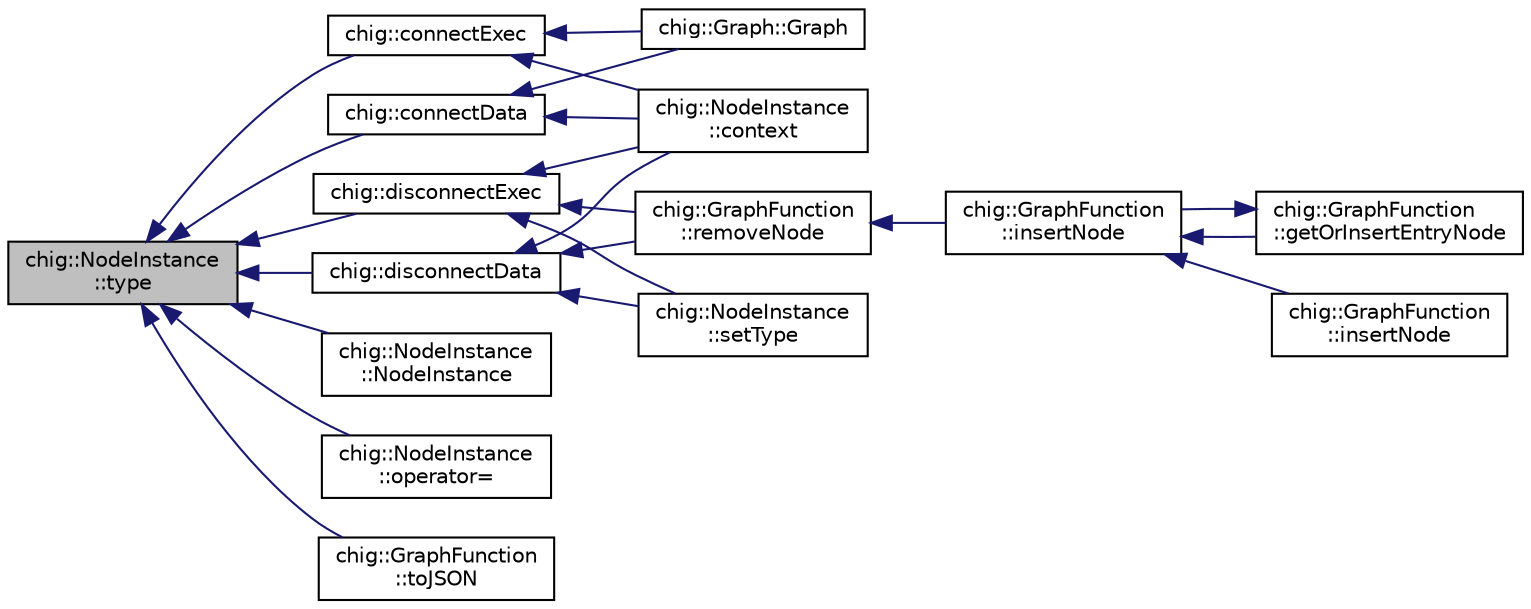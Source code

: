 digraph "chig::NodeInstance::type"
{
 // INTERACTIVE_SVG=YES
  edge [fontname="Helvetica",fontsize="10",labelfontname="Helvetica",labelfontsize="10"];
  node [fontname="Helvetica",fontsize="10",shape=record];
  rankdir="LR";
  Node38 [label="chig::NodeInstance\l::type",height=0.2,width=0.4,color="black", fillcolor="grey75", style="filled", fontcolor="black"];
  Node38 -> Node39 [dir="back",color="midnightblue",fontsize="10",style="solid",fontname="Helvetica"];
  Node39 [label="chig::connectData",height=0.2,width=0.4,color="black", fillcolor="white", style="filled",URL="$namespacechig.html#a6820d7f55025ec401bff502f0e6eb10d"];
  Node39 -> Node40 [dir="back",color="midnightblue",fontsize="10",style="solid",fontname="Helvetica"];
  Node40 [label="chig::NodeInstance\l::context",height=0.2,width=0.4,color="black", fillcolor="white", style="filled",URL="$structchig_1_1NodeInstance.html#a664d68ae63b0ec095892d17597ef9623",tooltip="Get the containing Context object. "];
  Node39 -> Node41 [dir="back",color="midnightblue",fontsize="10",style="solid",fontname="Helvetica"];
  Node41 [label="chig::Graph::Graph",height=0.2,width=0.4,color="black", fillcolor="white", style="filled",URL="$structchig_1_1Graph.html#a3e0191ef63e6fa4137cebae20b27b9ed"];
  Node38 -> Node42 [dir="back",color="midnightblue",fontsize="10",style="solid",fontname="Helvetica"];
  Node42 [label="chig::connectExec",height=0.2,width=0.4,color="black", fillcolor="white", style="filled",URL="$namespacechig.html#aaf977bd046a5f4dc2f25c97a567ec0f1"];
  Node42 -> Node40 [dir="back",color="midnightblue",fontsize="10",style="solid",fontname="Helvetica"];
  Node42 -> Node41 [dir="back",color="midnightblue",fontsize="10",style="solid",fontname="Helvetica"];
  Node38 -> Node43 [dir="back",color="midnightblue",fontsize="10",style="solid",fontname="Helvetica"];
  Node43 [label="chig::disconnectData",height=0.2,width=0.4,color="black", fillcolor="white", style="filled",URL="$namespacechig.html#a5977e55ae63e7f16a0ac342e2311e1b6"];
  Node43 -> Node40 [dir="back",color="midnightblue",fontsize="10",style="solid",fontname="Helvetica"];
  Node43 -> Node44 [dir="back",color="midnightblue",fontsize="10",style="solid",fontname="Helvetica"];
  Node44 [label="chig::GraphFunction\l::removeNode",height=0.2,width=0.4,color="black", fillcolor="white", style="filled",URL="$structchig_1_1GraphFunction.html#a398599d8fe1982a3c76462b1b2375a6e"];
  Node44 -> Node45 [dir="back",color="midnightblue",fontsize="10",style="solid",fontname="Helvetica"];
  Node45 [label="chig::GraphFunction\l::insertNode",height=0.2,width=0.4,color="black", fillcolor="white", style="filled",URL="$structchig_1_1GraphFunction.html#a70b74dd7330f7afb2b3ab38feebd57c5"];
  Node45 -> Node46 [dir="back",color="midnightblue",fontsize="10",style="solid",fontname="Helvetica"];
  Node46 [label="chig::GraphFunction\l::getOrInsertEntryNode",height=0.2,width=0.4,color="black", fillcolor="white", style="filled",URL="$structchig_1_1GraphFunction.html#a1fd77fbd5bb46690fdc79cd9c6d35917"];
  Node46 -> Node45 [dir="back",color="midnightblue",fontsize="10",style="solid",fontname="Helvetica"];
  Node45 -> Node47 [dir="back",color="midnightblue",fontsize="10",style="solid",fontname="Helvetica"];
  Node47 [label="chig::GraphFunction\l::insertNode",height=0.2,width=0.4,color="black", fillcolor="white", style="filled",URL="$structchig_1_1GraphFunction.html#a449ab966907b5e32dd00d5f6bb1b3ede"];
  Node43 -> Node48 [dir="back",color="midnightblue",fontsize="10",style="solid",fontname="Helvetica"];
  Node48 [label="chig::NodeInstance\l::setType",height=0.2,width=0.4,color="black", fillcolor="white", style="filled",URL="$structchig_1_1NodeInstance.html#ab7b23fb84fff7176f7a6e62ce3762153"];
  Node38 -> Node49 [dir="back",color="midnightblue",fontsize="10",style="solid",fontname="Helvetica"];
  Node49 [label="chig::disconnectExec",height=0.2,width=0.4,color="black", fillcolor="white", style="filled",URL="$namespacechig.html#a215d31f09c52ea11a74173e7ac1392bb"];
  Node49 -> Node40 [dir="back",color="midnightblue",fontsize="10",style="solid",fontname="Helvetica"];
  Node49 -> Node44 [dir="back",color="midnightblue",fontsize="10",style="solid",fontname="Helvetica"];
  Node49 -> Node48 [dir="back",color="midnightblue",fontsize="10",style="solid",fontname="Helvetica"];
  Node38 -> Node50 [dir="back",color="midnightblue",fontsize="10",style="solid",fontname="Helvetica"];
  Node50 [label="chig::NodeInstance\l::NodeInstance",height=0.2,width=0.4,color="black", fillcolor="white", style="filled",URL="$structchig_1_1NodeInstance.html#a64f05495e002fca0c458cd3e6718ec36"];
  Node38 -> Node51 [dir="back",color="midnightblue",fontsize="10",style="solid",fontname="Helvetica"];
  Node51 [label="chig::NodeInstance\l::operator=",height=0.2,width=0.4,color="black", fillcolor="white", style="filled",URL="$structchig_1_1NodeInstance.html#a3c1b4ddc0c288cbacf6e4aaa7810a349",tooltip="Copy assignment operator. "];
  Node38 -> Node52 [dir="back",color="midnightblue",fontsize="10",style="solid",fontname="Helvetica"];
  Node52 [label="chig::GraphFunction\l::toJSON",height=0.2,width=0.4,color="black", fillcolor="white", style="filled",URL="$structchig_1_1GraphFunction.html#a5a8768d5514a31104f0b3a9b5553099c"];
}
